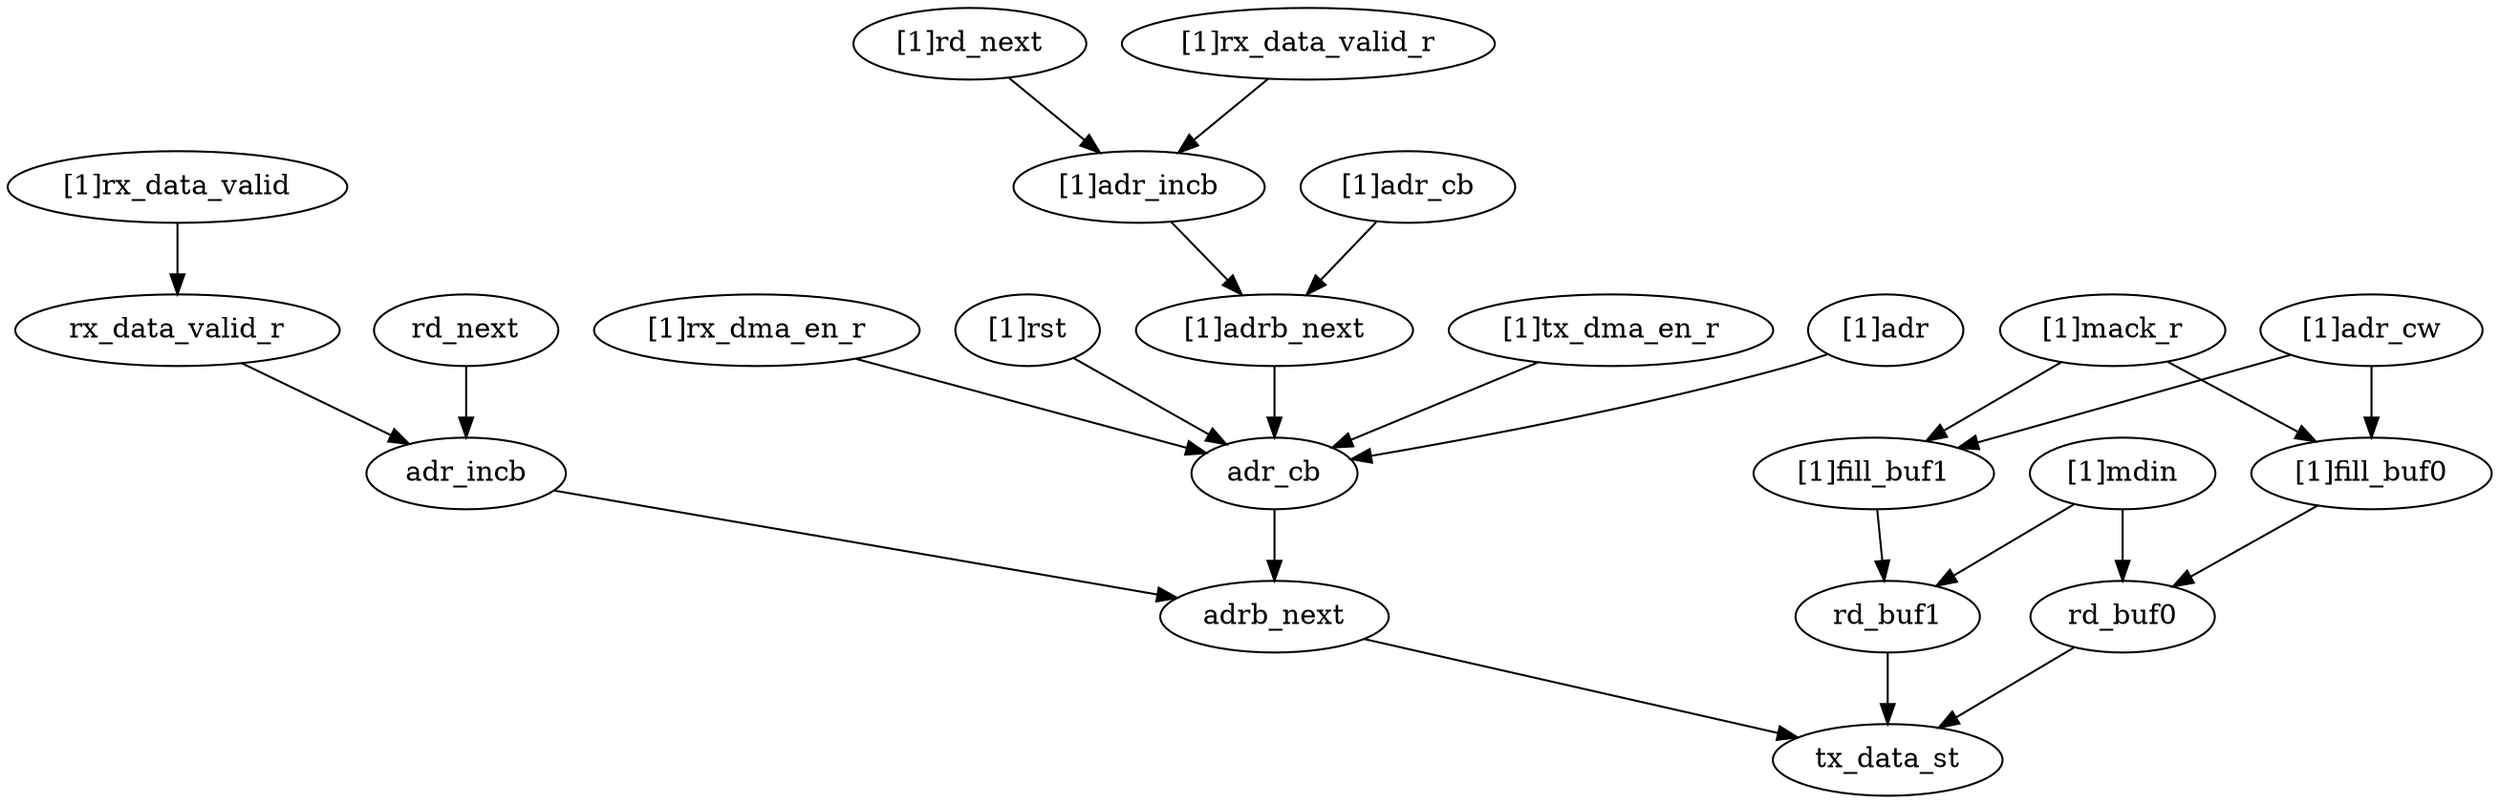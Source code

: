 strict digraph "" {
	"[1]rx_dma_en_r"	 [complexity=7,
		importance=1.11645766173,
		rank=0.159493951675];
	adr_cb	 [complexity=5,
		importance=0.551801212568,
		rank=0.110360242514];
	"[1]rx_dma_en_r" -> adr_cb;
	"[1]adr_cw"	 [complexity=12,
		importance=0.183116494729,
		rank=0.0152597078941];
	"[1]fill_buf0"	 [complexity=9,
		importance=0.15496902589,
		rank=0.0172187806544];
	"[1]adr_cw" -> "[1]fill_buf0";
	"[1]fill_buf1"	 [complexity=9,
		importance=0.15496902589,
		rank=0.0172187806544];
	"[1]adr_cw" -> "[1]fill_buf1";
	"[1]rst"	 [complexity=6,
		importance=1.66397384745,
		rank=0.277328974574];
	"[1]rst" -> adr_cb;
	"[1]rd_next"	 [complexity=11,
		importance=1.15354523288,
		rank=0.104867748444];
	"[1]adr_incb"	 [complexity=8,
		importance=1.14497502314,
		rank=0.143121877892];
	"[1]rd_next" -> "[1]adr_incb";
	adr_incb	 [complexity=2,
		importance=0.547205420205,
		rank=0.273602710103];
	adrb_next	 [complexity=1,
		importance=0.268380249036,
		rank=0.268380249036];
	adr_incb -> adrb_next;
	"[1]mack_r"	 [complexity=12,
		importance=0.177941079463,
		rank=0.0148284232886];
	"[1]mack_r" -> "[1]fill_buf0";
	"[1]mack_r" -> "[1]fill_buf1";
	rd_buf0	 [complexity=8,
		importance=0.142626792299,
		rank=0.0178283490374];
	"[1]fill_buf0" -> rd_buf0;
	"[1]adr_cb"	 [complexity=11,
		importance=1.1495708155,
		rank=0.104506437773];
	"[1]adrb_next"	 [complexity=7,
		importance=0.567265050502,
		rank=0.0810378643575];
	"[1]adr_cb" -> "[1]adrb_next";
	tx_data_st	 [complexity=0,
		importance=0.0316145513877,
		rank=0.0];
	adrb_next -> tx_data_st;
	"[1]tx_dma_en_r"	 [complexity=7,
		importance=1.11360097716,
		rank=0.15908585388];
	"[1]tx_dma_en_r" -> adr_cb;
	"[1]mdin"	 [complexity=10,
		importance=0.151197002043,
		rank=0.0151197002043];
	rd_buf1	 [complexity=8,
		importance=0.142626792299,
		rank=0.0178283490374];
	"[1]mdin" -> rd_buf1;
	"[1]mdin" -> rd_buf0;
	rd_next	 [complexity=5,
		importance=0.555775629948,
		rank=0.11115512599];
	rd_next -> adr_incb;
	rx_data_valid_r	 [complexity=5,
		importance=0.560060656796,
		rank=0.112012131359];
	rx_data_valid_r -> adr_incb;
	adr_cb -> adrb_next;
	"[1]rx_data_valid_r"	 [complexity=11,
		importance=1.15783025973,
		rank=0.105257296339];
	"[1]rx_data_valid_r" -> "[1]adr_incb";
	rd_buf1 -> tx_data_st;
	rd_buf0 -> tx_data_st;
	"[1]rx_data_valid"	 [complexity=7,
		importance=0.568630866539,
		rank=0.0812329809341];
	"[1]rx_data_valid" -> rx_data_valid_r;
	"[1]adr"	 [complexity=7,
		importance=0.560371422311,
		rank=0.0800530603301];
	"[1]adr" -> adr_cb;
	"[1]fill_buf1" -> rd_buf1;
	"[1]adrb_next" -> adr_cb;
	"[1]adr_incb" -> "[1]adrb_next";
}
